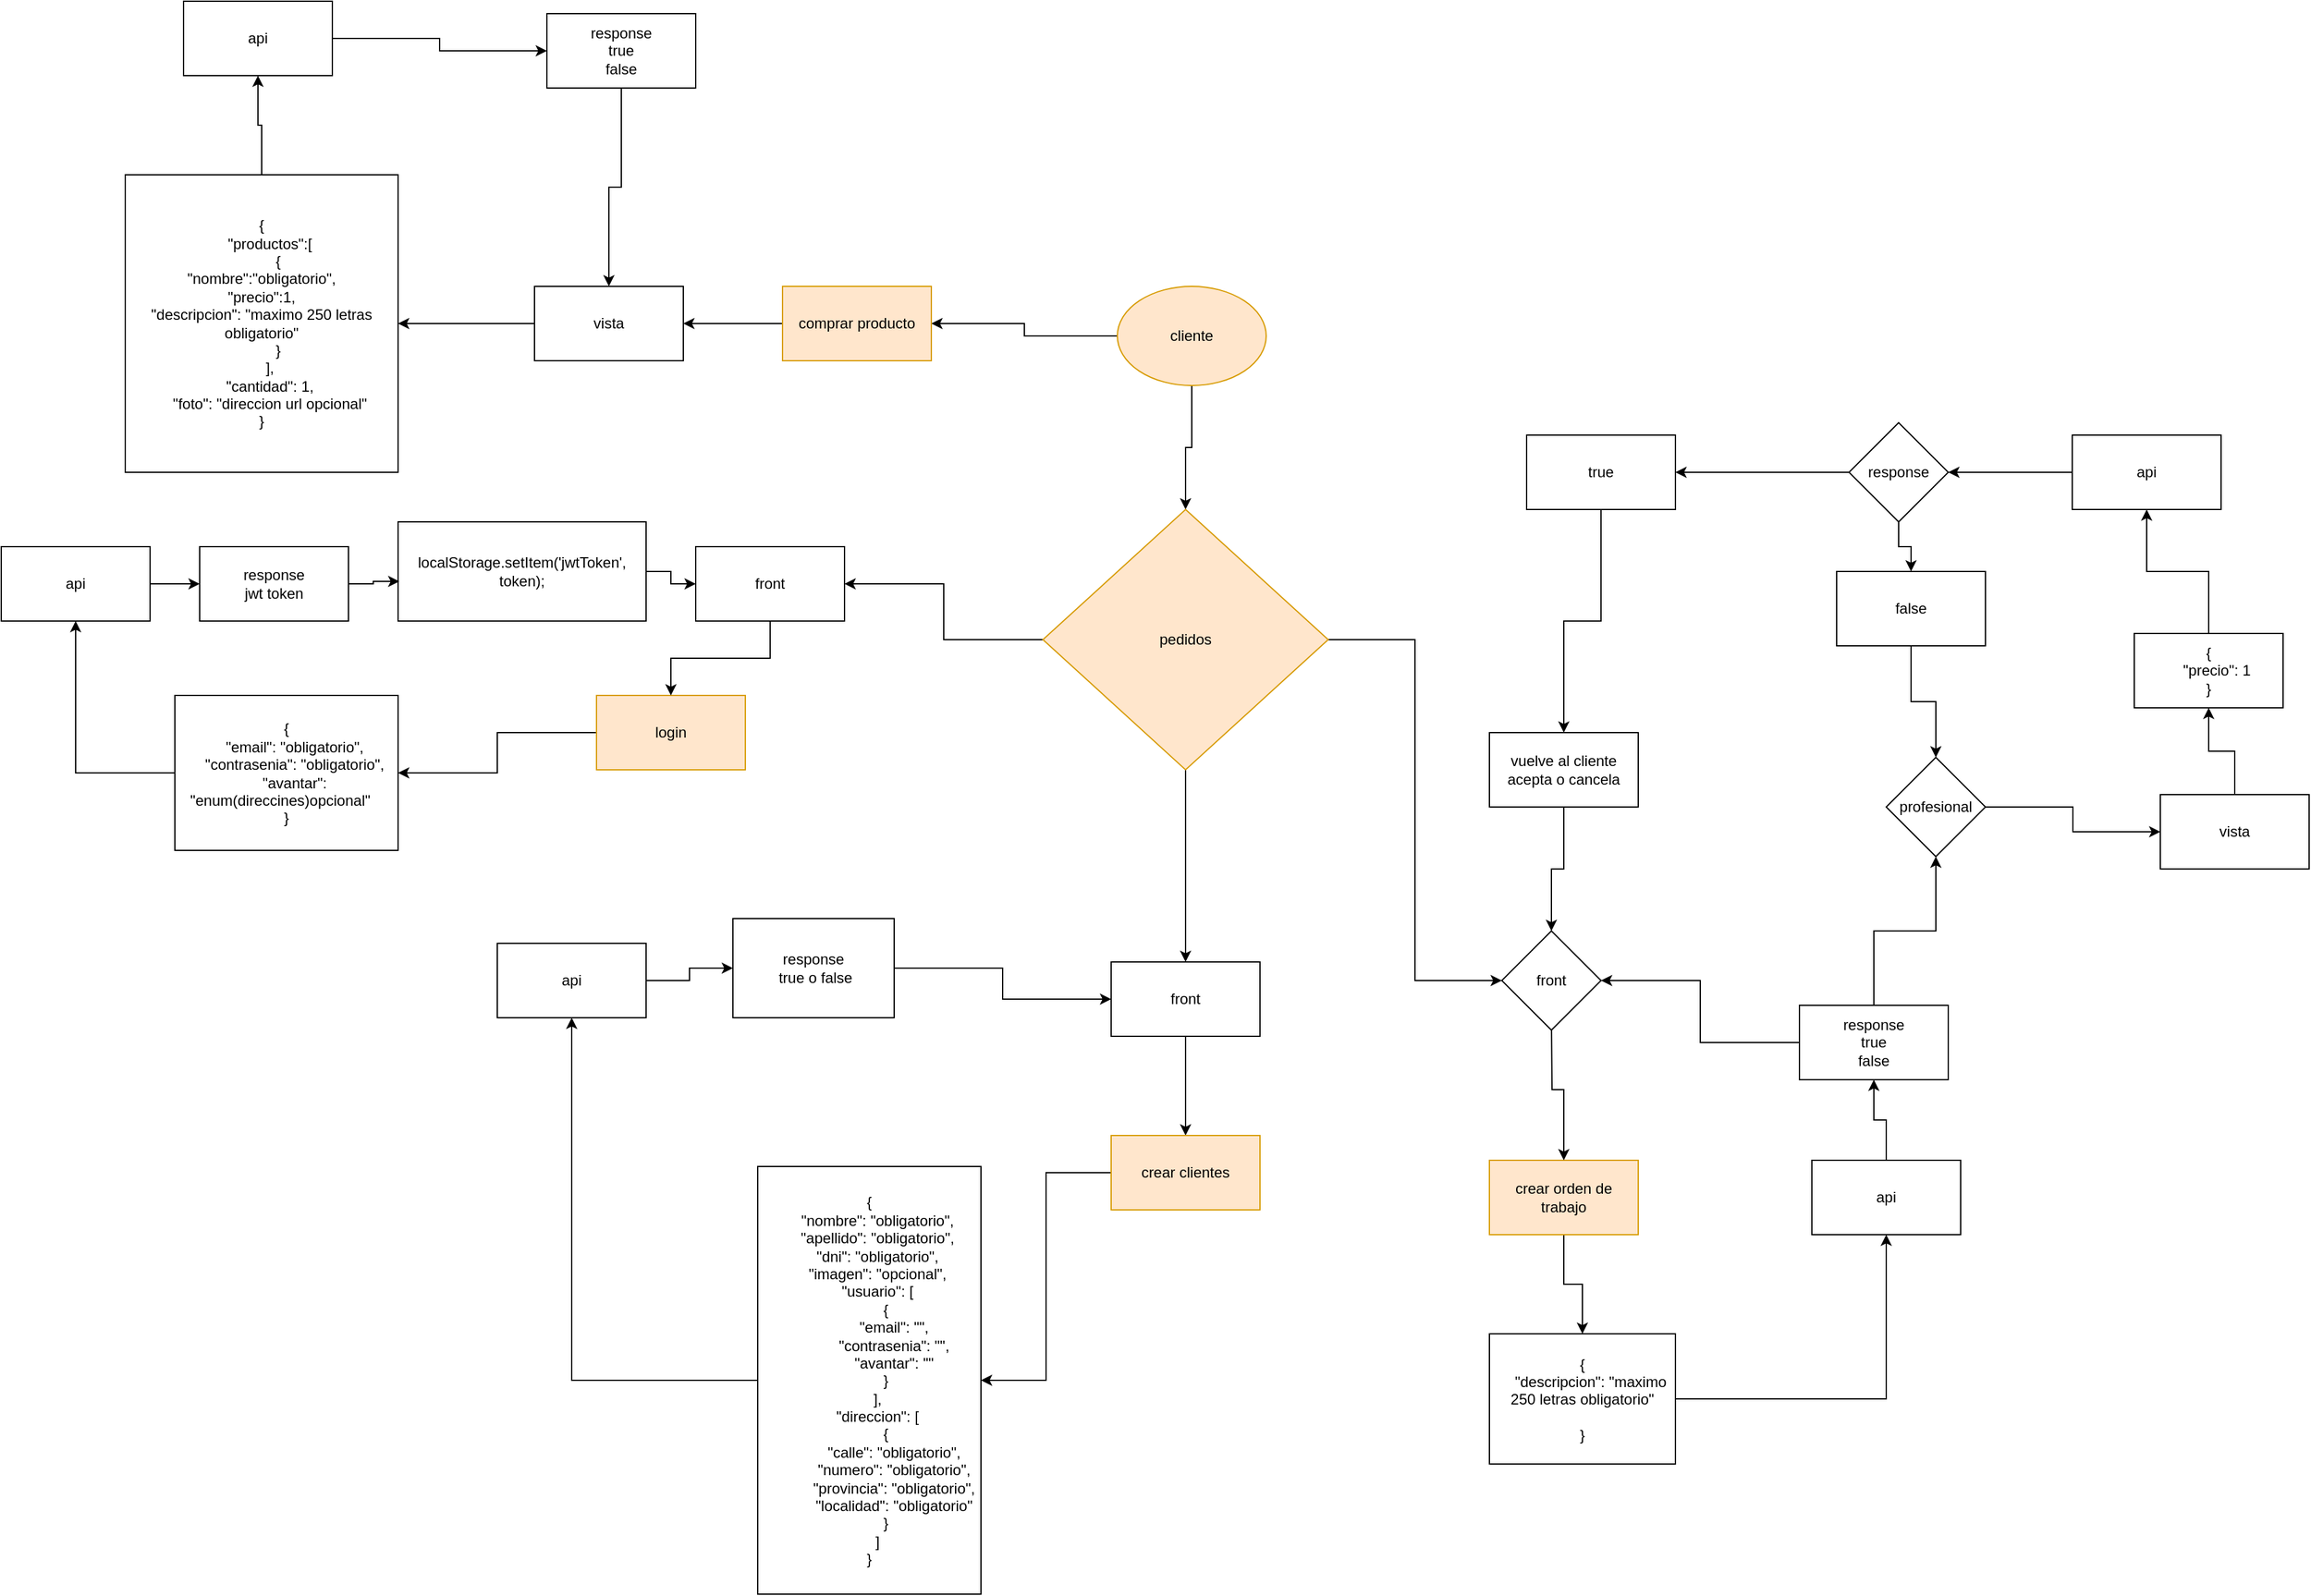 <mxfile version="23.1.4" type="device">
  <diagram name="Página-1" id="HiDwevlUXheaaJuSh9aM">
    <mxGraphModel dx="1707" dy="1631" grid="1" gridSize="10" guides="1" tooltips="1" connect="1" arrows="1" fold="1" page="1" pageScale="1" pageWidth="827" pageHeight="1169" math="0" shadow="0">
      <root>
        <mxCell id="0" />
        <mxCell id="1" parent="0" />
        <mxCell id="ezDi361WAvas6EQnr1d--3" value="" style="edgeStyle=orthogonalEdgeStyle;rounded=0;orthogonalLoop=1;jettySize=auto;html=1;" parent="1" source="ezDi361WAvas6EQnr1d--1" target="ezDi361WAvas6EQnr1d--2" edge="1">
          <mxGeometry relative="1" as="geometry" />
        </mxCell>
        <mxCell id="ezDi361WAvas6EQnr1d--83" value="" style="edgeStyle=orthogonalEdgeStyle;rounded=0;orthogonalLoop=1;jettySize=auto;html=1;" parent="1" source="ezDi361WAvas6EQnr1d--1" target="ezDi361WAvas6EQnr1d--82" edge="1">
          <mxGeometry relative="1" as="geometry" />
        </mxCell>
        <mxCell id="ezDi361WAvas6EQnr1d--1" value="cliente" style="ellipse;whiteSpace=wrap;html=1;fillColor=#ffe6cc;strokeColor=#d79b00;" parent="1" vertex="1">
          <mxGeometry x="340" y="-60" width="120" height="80" as="geometry" />
        </mxCell>
        <mxCell id="ezDi361WAvas6EQnr1d--12" value="" style="edgeStyle=orthogonalEdgeStyle;rounded=0;orthogonalLoop=1;jettySize=auto;html=1;" parent="1" source="ezDi361WAvas6EQnr1d--2" target="ezDi361WAvas6EQnr1d--11" edge="1">
          <mxGeometry relative="1" as="geometry" />
        </mxCell>
        <mxCell id="ezDi361WAvas6EQnr1d--21" value="" style="edgeStyle=orthogonalEdgeStyle;rounded=0;orthogonalLoop=1;jettySize=auto;html=1;" parent="1" source="ezDi361WAvas6EQnr1d--2" target="ezDi361WAvas6EQnr1d--20" edge="1">
          <mxGeometry relative="1" as="geometry" />
        </mxCell>
        <mxCell id="ezDi361WAvas6EQnr1d--67" style="edgeStyle=orthogonalEdgeStyle;rounded=0;orthogonalLoop=1;jettySize=auto;html=1;entryX=0;entryY=0.5;entryDx=0;entryDy=0;" parent="1" source="ezDi361WAvas6EQnr1d--2" target="ezDi361WAvas6EQnr1d--54" edge="1">
          <mxGeometry relative="1" as="geometry" />
        </mxCell>
        <mxCell id="ezDi361WAvas6EQnr1d--2" value="pedidos" style="rhombus;whiteSpace=wrap;html=1;fillColor=#ffe6cc;strokeColor=#d79b00;" parent="1" vertex="1">
          <mxGeometry x="280" y="120" width="230" height="210" as="geometry" />
        </mxCell>
        <mxCell id="ezDi361WAvas6EQnr1d--15" value="" style="edgeStyle=orthogonalEdgeStyle;rounded=0;orthogonalLoop=1;jettySize=auto;html=1;" parent="1" source="ezDi361WAvas6EQnr1d--6" target="ezDi361WAvas6EQnr1d--14" edge="1">
          <mxGeometry relative="1" as="geometry" />
        </mxCell>
        <mxCell id="ezDi361WAvas6EQnr1d--6" value="login" style="whiteSpace=wrap;html=1;fillColor=#ffe6cc;strokeColor=#d79b00;" parent="1" vertex="1">
          <mxGeometry x="-80" y="270" width="120" height="60" as="geometry" />
        </mxCell>
        <mxCell id="ezDi361WAvas6EQnr1d--18" value="" style="edgeStyle=orthogonalEdgeStyle;rounded=0;orthogonalLoop=1;jettySize=auto;html=1;" parent="1" source="ezDi361WAvas6EQnr1d--9" target="ezDi361WAvas6EQnr1d--17" edge="1">
          <mxGeometry relative="1" as="geometry" />
        </mxCell>
        <mxCell id="ezDi361WAvas6EQnr1d--9" value="api" style="whiteSpace=wrap;html=1;" parent="1" vertex="1">
          <mxGeometry x="-560" y="150" width="120" height="60" as="geometry" />
        </mxCell>
        <mxCell id="ezDi361WAvas6EQnr1d--13" style="edgeStyle=orthogonalEdgeStyle;rounded=0;orthogonalLoop=1;jettySize=auto;html=1;" parent="1" source="ezDi361WAvas6EQnr1d--11" target="ezDi361WAvas6EQnr1d--6" edge="1">
          <mxGeometry relative="1" as="geometry" />
        </mxCell>
        <mxCell id="ezDi361WAvas6EQnr1d--11" value="front" style="whiteSpace=wrap;html=1;" parent="1" vertex="1">
          <mxGeometry y="150" width="120" height="60" as="geometry" />
        </mxCell>
        <mxCell id="ezDi361WAvas6EQnr1d--16" style="edgeStyle=orthogonalEdgeStyle;rounded=0;orthogonalLoop=1;jettySize=auto;html=1;entryX=0.5;entryY=1;entryDx=0;entryDy=0;" parent="1" source="ezDi361WAvas6EQnr1d--14" target="ezDi361WAvas6EQnr1d--9" edge="1">
          <mxGeometry relative="1" as="geometry" />
        </mxCell>
        <mxCell id="ezDi361WAvas6EQnr1d--14" value="{&#xa;    &quot;email&quot;: &quot;obligatorio&quot;,&#xa;    &quot;contrasenia&quot;: &quot;obligatorio&quot;,&#xa;    &quot;avantar&quot;: &quot;enum(direccines)opcional&quot;   &#xa;}" style="whiteSpace=wrap;html=1;" parent="1" vertex="1">
          <mxGeometry x="-420" y="270" width="180" height="125" as="geometry" />
        </mxCell>
        <mxCell id="ezDi361WAvas6EQnr1d--17" value="&lt;div&gt;response &lt;br&gt;&lt;/div&gt;&lt;div&gt;jwt token&lt;br&gt;&lt;/div&gt;" style="whiteSpace=wrap;html=1;" parent="1" vertex="1">
          <mxGeometry x="-400" y="150" width="120" height="60" as="geometry" />
        </mxCell>
        <mxCell id="ezDi361WAvas6EQnr1d--23" value="" style="edgeStyle=orthogonalEdgeStyle;rounded=0;orthogonalLoop=1;jettySize=auto;html=1;" parent="1" source="ezDi361WAvas6EQnr1d--20" target="ezDi361WAvas6EQnr1d--22" edge="1">
          <mxGeometry relative="1" as="geometry" />
        </mxCell>
        <mxCell id="ezDi361WAvas6EQnr1d--20" value="front" style="whiteSpace=wrap;html=1;" parent="1" vertex="1">
          <mxGeometry x="335" y="485" width="120" height="60" as="geometry" />
        </mxCell>
        <mxCell id="ezDi361WAvas6EQnr1d--25" value="" style="edgeStyle=orthogonalEdgeStyle;rounded=0;orthogonalLoop=1;jettySize=auto;html=1;" parent="1" source="ezDi361WAvas6EQnr1d--22" target="ezDi361WAvas6EQnr1d--24" edge="1">
          <mxGeometry relative="1" as="geometry" />
        </mxCell>
        <mxCell id="ezDi361WAvas6EQnr1d--22" value="crear clientes" style="whiteSpace=wrap;html=1;fillColor=#ffe6cc;strokeColor=#d79b00;" parent="1" vertex="1">
          <mxGeometry x="335" y="625" width="120" height="60" as="geometry" />
        </mxCell>
        <mxCell id="ezDi361WAvas6EQnr1d--27" value="" style="edgeStyle=orthogonalEdgeStyle;rounded=0;orthogonalLoop=1;jettySize=auto;html=1;" parent="1" source="ezDi361WAvas6EQnr1d--24" target="ezDi361WAvas6EQnr1d--26" edge="1">
          <mxGeometry relative="1" as="geometry" />
        </mxCell>
        <mxCell id="ezDi361WAvas6EQnr1d--24" value="{&lt;br&gt;&amp;nbsp;&amp;nbsp;&amp;nbsp; &quot;nombre&quot;: &quot;obligatorio&quot;,&lt;br&gt;&amp;nbsp;&amp;nbsp;&amp;nbsp; &quot;apellido&quot;: &quot;obligatorio&quot;,&lt;br&gt;&amp;nbsp;&amp;nbsp;&amp;nbsp; &quot;dni&quot;: &quot;obligatorio&quot;,&lt;br&gt;&amp;nbsp;&amp;nbsp;&amp;nbsp; &quot;imagen&quot;: &quot;opcional&quot;,&lt;br&gt;&amp;nbsp;&amp;nbsp;&amp;nbsp; &quot;usuario&quot;: [&lt;br&gt;&amp;nbsp;&amp;nbsp;&amp;nbsp;&amp;nbsp;&amp;nbsp;&amp;nbsp;&amp;nbsp; {&lt;br&gt;&amp;nbsp;&amp;nbsp;&amp;nbsp;&amp;nbsp;&amp;nbsp;&amp;nbsp;&amp;nbsp;&amp;nbsp;&amp;nbsp;&amp;nbsp;&amp;nbsp; &quot;email&quot;: &quot;&quot;,&lt;br&gt;&amp;nbsp;&amp;nbsp;&amp;nbsp;&amp;nbsp;&amp;nbsp;&amp;nbsp;&amp;nbsp;&amp;nbsp;&amp;nbsp;&amp;nbsp;&amp;nbsp; &quot;contrasenia&quot;: &quot;&quot;,&lt;br&gt;&amp;nbsp;&amp;nbsp;&amp;nbsp;&amp;nbsp;&amp;nbsp;&amp;nbsp;&amp;nbsp;&amp;nbsp;&amp;nbsp;&amp;nbsp;&amp;nbsp; &quot;avantar&quot;: &quot;&quot;&lt;br&gt;&amp;nbsp;&amp;nbsp;&amp;nbsp;&amp;nbsp;&amp;nbsp;&amp;nbsp;&amp;nbsp; }&lt;br&gt;&amp;nbsp;&amp;nbsp;&amp;nbsp; ],&lt;br&gt;&amp;nbsp;&amp;nbsp;&amp;nbsp; &quot;direccion&quot;: [&lt;br&gt;&amp;nbsp;&amp;nbsp;&amp;nbsp;&amp;nbsp;&amp;nbsp;&amp;nbsp;&amp;nbsp; {&lt;br&gt;&amp;nbsp;&amp;nbsp;&amp;nbsp;&amp;nbsp;&amp;nbsp;&amp;nbsp;&amp;nbsp;&amp;nbsp;&amp;nbsp;&amp;nbsp;&amp;nbsp; &quot;calle&quot;: &quot;obligatorio&quot;,&lt;br&gt;&amp;nbsp;&amp;nbsp;&amp;nbsp;&amp;nbsp;&amp;nbsp;&amp;nbsp;&amp;nbsp;&amp;nbsp;&amp;nbsp;&amp;nbsp;&amp;nbsp; &quot;numero&quot;: &quot;obligatorio&quot;,&lt;br&gt;&amp;nbsp;&amp;nbsp;&amp;nbsp;&amp;nbsp;&amp;nbsp;&amp;nbsp;&amp;nbsp;&amp;nbsp;&amp;nbsp;&amp;nbsp;&amp;nbsp; &quot;provincia&quot;: &quot;obligatorio&quot;,&lt;br&gt;&amp;nbsp;&amp;nbsp;&amp;nbsp;&amp;nbsp;&amp;nbsp;&amp;nbsp;&amp;nbsp;&amp;nbsp;&amp;nbsp;&amp;nbsp;&amp;nbsp; &quot;localidad&quot;: &quot;obligatorio&quot;&lt;br&gt;&amp;nbsp;&amp;nbsp;&amp;nbsp;&amp;nbsp;&amp;nbsp;&amp;nbsp;&amp;nbsp; }&lt;br&gt;&amp;nbsp;&amp;nbsp;&amp;nbsp; ]&lt;br&gt;}" style="whiteSpace=wrap;html=1;" parent="1" vertex="1">
          <mxGeometry x="50" y="650" width="180" height="345" as="geometry" />
        </mxCell>
        <mxCell id="ezDi361WAvas6EQnr1d--29" value="" style="edgeStyle=orthogonalEdgeStyle;rounded=0;orthogonalLoop=1;jettySize=auto;html=1;" parent="1" source="ezDi361WAvas6EQnr1d--26" target="ezDi361WAvas6EQnr1d--28" edge="1">
          <mxGeometry relative="1" as="geometry" />
        </mxCell>
        <mxCell id="ezDi361WAvas6EQnr1d--26" value="api" style="whiteSpace=wrap;html=1;" parent="1" vertex="1">
          <mxGeometry x="-160" y="470" width="120" height="60" as="geometry" />
        </mxCell>
        <mxCell id="ezDi361WAvas6EQnr1d--30" style="edgeStyle=orthogonalEdgeStyle;rounded=0;orthogonalLoop=1;jettySize=auto;html=1;" parent="1" source="ezDi361WAvas6EQnr1d--28" target="ezDi361WAvas6EQnr1d--20" edge="1">
          <mxGeometry relative="1" as="geometry" />
        </mxCell>
        <mxCell id="ezDi361WAvas6EQnr1d--28" value="&lt;div&gt;response&lt;/div&gt;&lt;div&gt;&amp;nbsp;true o false&lt;/div&gt;" style="whiteSpace=wrap;html=1;" parent="1" vertex="1">
          <mxGeometry x="30" y="450" width="130" height="80" as="geometry" />
        </mxCell>
        <mxCell id="ezDi361WAvas6EQnr1d--40" value="" style="edgeStyle=orthogonalEdgeStyle;rounded=0;orthogonalLoop=1;jettySize=auto;html=1;" parent="1" source="ezDi361WAvas6EQnr1d--37" target="ezDi361WAvas6EQnr1d--39" edge="1">
          <mxGeometry relative="1" as="geometry" />
        </mxCell>
        <mxCell id="ezDi361WAvas6EQnr1d--37" value="crear orden de trabajo" style="whiteSpace=wrap;html=1;fillColor=#ffe6cc;strokeColor=#d79b00;" parent="1" vertex="1">
          <mxGeometry x="640" y="645" width="120" height="60" as="geometry" />
        </mxCell>
        <mxCell id="ezDi361WAvas6EQnr1d--42" value="" style="edgeStyle=orthogonalEdgeStyle;rounded=0;orthogonalLoop=1;jettySize=auto;html=1;" parent="1" source="ezDi361WAvas6EQnr1d--39" target="ezDi361WAvas6EQnr1d--41" edge="1">
          <mxGeometry relative="1" as="geometry" />
        </mxCell>
        <mxCell id="ezDi361WAvas6EQnr1d--39" value="{&lt;br&gt;&amp;nbsp;&amp;nbsp;&amp;nbsp; &quot;descripcion&quot;: &quot;maximo 250 letras obligatorio&quot;&lt;br&gt;&amp;nbsp; &amp;nbsp;&lt;br&gt;}" style="whiteSpace=wrap;html=1;" parent="1" vertex="1">
          <mxGeometry x="640" y="785" width="150" height="105" as="geometry" />
        </mxCell>
        <mxCell id="ezDi361WAvas6EQnr1d--44" value="" style="edgeStyle=orthogonalEdgeStyle;rounded=0;orthogonalLoop=1;jettySize=auto;html=1;" parent="1" source="ezDi361WAvas6EQnr1d--41" target="ezDi361WAvas6EQnr1d--43" edge="1">
          <mxGeometry relative="1" as="geometry" />
        </mxCell>
        <mxCell id="ezDi361WAvas6EQnr1d--41" value="api" style="whiteSpace=wrap;html=1;" parent="1" vertex="1">
          <mxGeometry x="900" y="645" width="120" height="60" as="geometry" />
        </mxCell>
        <mxCell id="ezDi361WAvas6EQnr1d--68" style="edgeStyle=orthogonalEdgeStyle;rounded=0;orthogonalLoop=1;jettySize=auto;html=1;" parent="1" source="ezDi361WAvas6EQnr1d--43" target="ezDi361WAvas6EQnr1d--57" edge="1">
          <mxGeometry relative="1" as="geometry" />
        </mxCell>
        <mxCell id="ezDi361WAvas6EQnr1d--69" style="edgeStyle=orthogonalEdgeStyle;rounded=0;orthogonalLoop=1;jettySize=auto;html=1;" parent="1" source="ezDi361WAvas6EQnr1d--43" target="ezDi361WAvas6EQnr1d--54" edge="1">
          <mxGeometry relative="1" as="geometry" />
        </mxCell>
        <mxCell id="ezDi361WAvas6EQnr1d--43" value="&lt;div&gt;response&lt;/div&gt;&lt;div&gt;true&lt;/div&gt;&lt;div&gt;false&lt;br&gt;&lt;/div&gt;" style="whiteSpace=wrap;html=1;" parent="1" vertex="1">
          <mxGeometry x="890" y="520" width="120" height="60" as="geometry" />
        </mxCell>
        <mxCell id="ezDi361WAvas6EQnr1d--48" style="edgeStyle=orthogonalEdgeStyle;rounded=0;orthogonalLoop=1;jettySize=auto;html=1;entryX=0.5;entryY=0;entryDx=0;entryDy=0;" parent="1" target="ezDi361WAvas6EQnr1d--37" edge="1">
          <mxGeometry relative="1" as="geometry">
            <mxPoint x="690" y="530" as="sourcePoint" />
          </mxGeometry>
        </mxCell>
        <mxCell id="ezDi361WAvas6EQnr1d--54" value="front" style="rhombus;whiteSpace=wrap;html=1;" parent="1" vertex="1">
          <mxGeometry x="650" y="460" width="80" height="80" as="geometry" />
        </mxCell>
        <mxCell id="ezDi361WAvas6EQnr1d--60" value="" style="edgeStyle=orthogonalEdgeStyle;rounded=0;orthogonalLoop=1;jettySize=auto;html=1;" parent="1" source="ezDi361WAvas6EQnr1d--57" target="ezDi361WAvas6EQnr1d--59" edge="1">
          <mxGeometry relative="1" as="geometry" />
        </mxCell>
        <mxCell id="ezDi361WAvas6EQnr1d--57" value="profesional" style="rhombus;whiteSpace=wrap;html=1;" parent="1" vertex="1">
          <mxGeometry x="960" y="320" width="80" height="80" as="geometry" />
        </mxCell>
        <mxCell id="ezDi361WAvas6EQnr1d--62" value="" style="edgeStyle=orthogonalEdgeStyle;rounded=0;orthogonalLoop=1;jettySize=auto;html=1;" parent="1" source="ezDi361WAvas6EQnr1d--59" target="ezDi361WAvas6EQnr1d--61" edge="1">
          <mxGeometry relative="1" as="geometry" />
        </mxCell>
        <mxCell id="ezDi361WAvas6EQnr1d--59" value="vista" style="whiteSpace=wrap;html=1;" parent="1" vertex="1">
          <mxGeometry x="1181" y="350" width="120" height="60" as="geometry" />
        </mxCell>
        <mxCell id="ezDi361WAvas6EQnr1d--64" value="" style="edgeStyle=orthogonalEdgeStyle;rounded=0;orthogonalLoop=1;jettySize=auto;html=1;" parent="1" source="ezDi361WAvas6EQnr1d--61" target="ezDi361WAvas6EQnr1d--63" edge="1">
          <mxGeometry relative="1" as="geometry" />
        </mxCell>
        <mxCell id="ezDi361WAvas6EQnr1d--61" value="{&lt;br&gt;&lt;div&gt;&amp;nbsp;&amp;nbsp;&amp;nbsp; &quot;precio&quot;: 1&lt;/div&gt;&lt;div&gt;}&lt;br&gt;&lt;/div&gt;" style="whiteSpace=wrap;html=1;" parent="1" vertex="1">
          <mxGeometry x="1160" y="220" width="120" height="60" as="geometry" />
        </mxCell>
        <mxCell id="ezDi361WAvas6EQnr1d--75" value="" style="edgeStyle=orthogonalEdgeStyle;rounded=0;orthogonalLoop=1;jettySize=auto;html=1;" parent="1" source="ezDi361WAvas6EQnr1d--63" target="ezDi361WAvas6EQnr1d--74" edge="1">
          <mxGeometry relative="1" as="geometry" />
        </mxCell>
        <mxCell id="ezDi361WAvas6EQnr1d--63" value="api" style="whiteSpace=wrap;html=1;" parent="1" vertex="1">
          <mxGeometry x="1110" y="60" width="120" height="60" as="geometry" />
        </mxCell>
        <mxCell id="ezDi361WAvas6EQnr1d--72" style="edgeStyle=orthogonalEdgeStyle;rounded=0;orthogonalLoop=1;jettySize=auto;html=1;entryX=0.5;entryY=0;entryDx=0;entryDy=0;" parent="1" source="ezDi361WAvas6EQnr1d--70" target="ezDi361WAvas6EQnr1d--54" edge="1">
          <mxGeometry relative="1" as="geometry" />
        </mxCell>
        <mxCell id="ezDi361WAvas6EQnr1d--70" value="&lt;div&gt;vuelve al cliente&lt;/div&gt;&lt;div&gt;acepta o cancela&lt;br&gt;&lt;/div&gt;" style="whiteSpace=wrap;html=1;" parent="1" vertex="1">
          <mxGeometry x="640" y="300" width="120" height="60" as="geometry" />
        </mxCell>
        <mxCell id="ezDi361WAvas6EQnr1d--77" value="" style="edgeStyle=orthogonalEdgeStyle;rounded=0;orthogonalLoop=1;jettySize=auto;html=1;" parent="1" source="ezDi361WAvas6EQnr1d--74" target="ezDi361WAvas6EQnr1d--76" edge="1">
          <mxGeometry relative="1" as="geometry" />
        </mxCell>
        <mxCell id="ezDi361WAvas6EQnr1d--80" value="" style="edgeStyle=orthogonalEdgeStyle;rounded=0;orthogonalLoop=1;jettySize=auto;html=1;" parent="1" source="ezDi361WAvas6EQnr1d--74" target="ezDi361WAvas6EQnr1d--79" edge="1">
          <mxGeometry relative="1" as="geometry" />
        </mxCell>
        <mxCell id="ezDi361WAvas6EQnr1d--74" value="response" style="rhombus;whiteSpace=wrap;html=1;" parent="1" vertex="1">
          <mxGeometry x="930" y="50" width="80" height="80" as="geometry" />
        </mxCell>
        <mxCell id="ezDi361WAvas6EQnr1d--78" style="edgeStyle=orthogonalEdgeStyle;rounded=0;orthogonalLoop=1;jettySize=auto;html=1;" parent="1" source="ezDi361WAvas6EQnr1d--76" target="ezDi361WAvas6EQnr1d--57" edge="1">
          <mxGeometry relative="1" as="geometry" />
        </mxCell>
        <mxCell id="ezDi361WAvas6EQnr1d--76" value="false" style="whiteSpace=wrap;html=1;" parent="1" vertex="1">
          <mxGeometry x="920" y="170" width="120" height="60" as="geometry" />
        </mxCell>
        <mxCell id="ezDi361WAvas6EQnr1d--81" style="edgeStyle=orthogonalEdgeStyle;rounded=0;orthogonalLoop=1;jettySize=auto;html=1;" parent="1" source="ezDi361WAvas6EQnr1d--79" target="ezDi361WAvas6EQnr1d--70" edge="1">
          <mxGeometry relative="1" as="geometry" />
        </mxCell>
        <mxCell id="ezDi361WAvas6EQnr1d--79" value="true" style="whiteSpace=wrap;html=1;" parent="1" vertex="1">
          <mxGeometry x="670" y="60" width="120" height="60" as="geometry" />
        </mxCell>
        <mxCell id="ezDi361WAvas6EQnr1d--85" value="" style="edgeStyle=orthogonalEdgeStyle;rounded=0;orthogonalLoop=1;jettySize=auto;html=1;" parent="1" source="ezDi361WAvas6EQnr1d--82" target="ezDi361WAvas6EQnr1d--84" edge="1">
          <mxGeometry relative="1" as="geometry" />
        </mxCell>
        <mxCell id="ezDi361WAvas6EQnr1d--82" value="comprar producto" style="whiteSpace=wrap;html=1;fillColor=#ffe6cc;strokeColor=#d79b00;" parent="1" vertex="1">
          <mxGeometry x="70" y="-60" width="120" height="60" as="geometry" />
        </mxCell>
        <mxCell id="ezDi361WAvas6EQnr1d--87" value="" style="edgeStyle=orthogonalEdgeStyle;rounded=0;orthogonalLoop=1;jettySize=auto;html=1;" parent="1" source="ezDi361WAvas6EQnr1d--84" target="ezDi361WAvas6EQnr1d--86" edge="1">
          <mxGeometry relative="1" as="geometry" />
        </mxCell>
        <mxCell id="ezDi361WAvas6EQnr1d--84" value="vista" style="whiteSpace=wrap;html=1;" parent="1" vertex="1">
          <mxGeometry x="-130" y="-60" width="120" height="60" as="geometry" />
        </mxCell>
        <mxCell id="ezDi361WAvas6EQnr1d--89" value="" style="edgeStyle=orthogonalEdgeStyle;rounded=0;orthogonalLoop=1;jettySize=auto;html=1;" parent="1" source="ezDi361WAvas6EQnr1d--86" target="ezDi361WAvas6EQnr1d--88" edge="1">
          <mxGeometry relative="1" as="geometry" />
        </mxCell>
        <mxCell id="ezDi361WAvas6EQnr1d--86" value="{&lt;br&gt;&amp;nbsp;&amp;nbsp;&amp;nbsp; &quot;productos&quot;:[&lt;br&gt;&amp;nbsp;&amp;nbsp;&amp;nbsp;&amp;nbsp;&amp;nbsp;&amp;nbsp;&amp;nbsp; {&lt;br&gt;&quot;nombre&quot;:&quot;obligatorio&quot;,&lt;br&gt;&quot;precio&quot;:1,&lt;br&gt;&quot;descripcion&quot;: &quot;maximo 250 letras obligatorio&quot;&lt;br&gt;&amp;nbsp;&amp;nbsp;&amp;nbsp;&amp;nbsp;&amp;nbsp;&amp;nbsp;&amp;nbsp; }&lt;br&gt;&amp;nbsp;&amp;nbsp;&amp;nbsp; ],&lt;br&gt;&amp;nbsp;&amp;nbsp;&amp;nbsp; &quot;cantidad&quot;: 1,&lt;br&gt;&amp;nbsp;&amp;nbsp;&amp;nbsp; &quot;foto&quot;: &quot;direccion url opcional&quot;&lt;br&gt;}" style="whiteSpace=wrap;html=1;" parent="1" vertex="1">
          <mxGeometry x="-460" y="-150" width="220" height="240" as="geometry" />
        </mxCell>
        <mxCell id="ezDi361WAvas6EQnr1d--91" value="" style="edgeStyle=orthogonalEdgeStyle;rounded=0;orthogonalLoop=1;jettySize=auto;html=1;" parent="1" source="ezDi361WAvas6EQnr1d--88" target="ezDi361WAvas6EQnr1d--90" edge="1">
          <mxGeometry relative="1" as="geometry" />
        </mxCell>
        <mxCell id="ezDi361WAvas6EQnr1d--88" value="api" style="whiteSpace=wrap;html=1;" parent="1" vertex="1">
          <mxGeometry x="-413" y="-290" width="120" height="60" as="geometry" />
        </mxCell>
        <mxCell id="6ymk852Tdjo4VK0ShnJo-4" style="edgeStyle=orthogonalEdgeStyle;rounded=0;orthogonalLoop=1;jettySize=auto;html=1;entryX=0.5;entryY=0;entryDx=0;entryDy=0;" edge="1" parent="1" source="ezDi361WAvas6EQnr1d--90" target="ezDi361WAvas6EQnr1d--84">
          <mxGeometry relative="1" as="geometry" />
        </mxCell>
        <mxCell id="ezDi361WAvas6EQnr1d--90" value="&lt;div&gt;response &lt;br&gt;&lt;/div&gt;&lt;div&gt;true&lt;/div&gt;&lt;div&gt;false&lt;br&gt;&lt;/div&gt;" style="whiteSpace=wrap;html=1;" parent="1" vertex="1">
          <mxGeometry x="-120" y="-280" width="120" height="60" as="geometry" />
        </mxCell>
        <mxCell id="6ymk852Tdjo4VK0ShnJo-6" style="edgeStyle=orthogonalEdgeStyle;rounded=0;orthogonalLoop=1;jettySize=auto;html=1;entryX=0;entryY=0.5;entryDx=0;entryDy=0;" edge="1" parent="1" source="6ymk852Tdjo4VK0ShnJo-1" target="ezDi361WAvas6EQnr1d--11">
          <mxGeometry relative="1" as="geometry" />
        </mxCell>
        <mxCell id="6ymk852Tdjo4VK0ShnJo-1" value="localStorage.setItem(&#39;jwtToken&#39;, token);" style="whiteSpace=wrap;html=1;" vertex="1" parent="1">
          <mxGeometry x="-240" y="130" width="200" height="80" as="geometry" />
        </mxCell>
        <mxCell id="6ymk852Tdjo4VK0ShnJo-5" style="edgeStyle=orthogonalEdgeStyle;rounded=0;orthogonalLoop=1;jettySize=auto;html=1;entryX=0.005;entryY=0.6;entryDx=0;entryDy=0;entryPerimeter=0;" edge="1" parent="1" source="ezDi361WAvas6EQnr1d--17" target="6ymk852Tdjo4VK0ShnJo-1">
          <mxGeometry relative="1" as="geometry" />
        </mxCell>
      </root>
    </mxGraphModel>
  </diagram>
</mxfile>
